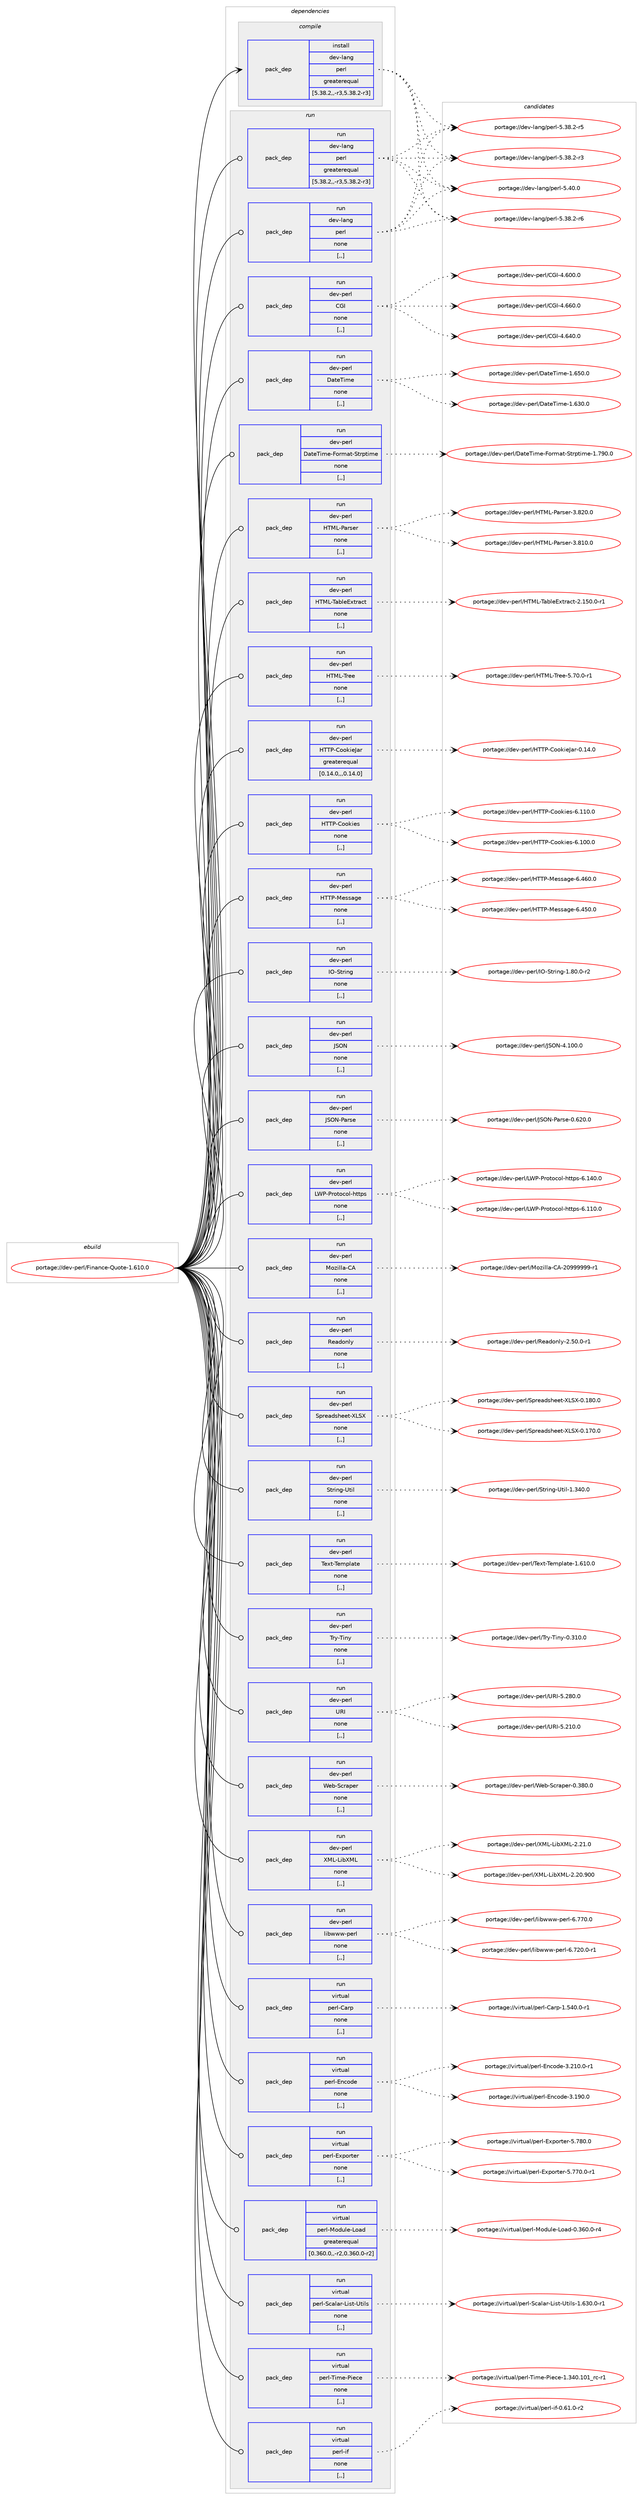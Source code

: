 digraph prolog {

# *************
# Graph options
# *************

newrank=true;
concentrate=true;
compound=true;
graph [rankdir=LR,fontname=Helvetica,fontsize=10,ranksep=1.5];#, ranksep=2.5, nodesep=0.2];
edge  [arrowhead=vee];
node  [fontname=Helvetica,fontsize=10];

# **********
# The ebuild
# **********

subgraph cluster_leftcol {
color=gray;
label=<<i>ebuild</i>>;
id [label="portage://dev-perl/Finance-Quote-1.610.0", color=red, width=4, href="../dev-perl/Finance-Quote-1.610.0.svg"];
}

# ****************
# The dependencies
# ****************

subgraph cluster_midcol {
color=gray;
label=<<i>dependencies</i>>;
subgraph cluster_compile {
fillcolor="#eeeeee";
style=filled;
label=<<i>compile</i>>;
subgraph pack99646 {
dependency130737 [label=<<TABLE BORDER="0" CELLBORDER="1" CELLSPACING="0" CELLPADDING="4" WIDTH="220"><TR><TD ROWSPAN="6" CELLPADDING="30">pack_dep</TD></TR><TR><TD WIDTH="110">install</TD></TR><TR><TD>dev-lang</TD></TR><TR><TD>perl</TD></TR><TR><TD>greaterequal</TD></TR><TR><TD>[5.38.2,,-r3,5.38.2-r3]</TD></TR></TABLE>>, shape=none, color=blue];
}
id:e -> dependency130737:w [weight=20,style="solid",arrowhead="vee"];
}
subgraph cluster_compileandrun {
fillcolor="#eeeeee";
style=filled;
label=<<i>compile and run</i>>;
}
subgraph cluster_run {
fillcolor="#eeeeee";
style=filled;
label=<<i>run</i>>;
subgraph pack99647 {
dependency130738 [label=<<TABLE BORDER="0" CELLBORDER="1" CELLSPACING="0" CELLPADDING="4" WIDTH="220"><TR><TD ROWSPAN="6" CELLPADDING="30">pack_dep</TD></TR><TR><TD WIDTH="110">run</TD></TR><TR><TD>dev-lang</TD></TR><TR><TD>perl</TD></TR><TR><TD>greaterequal</TD></TR><TR><TD>[5.38.2,,-r3,5.38.2-r3]</TD></TR></TABLE>>, shape=none, color=blue];
}
id:e -> dependency130738:w [weight=20,style="solid",arrowhead="odot"];
subgraph pack99648 {
dependency130739 [label=<<TABLE BORDER="0" CELLBORDER="1" CELLSPACING="0" CELLPADDING="4" WIDTH="220"><TR><TD ROWSPAN="6" CELLPADDING="30">pack_dep</TD></TR><TR><TD WIDTH="110">run</TD></TR><TR><TD>dev-lang</TD></TR><TR><TD>perl</TD></TR><TR><TD>none</TD></TR><TR><TD>[,,]</TD></TR></TABLE>>, shape=none, color=blue];
}
id:e -> dependency130739:w [weight=20,style="solid",arrowhead="odot"];
subgraph pack99649 {
dependency130740 [label=<<TABLE BORDER="0" CELLBORDER="1" CELLSPACING="0" CELLPADDING="4" WIDTH="220"><TR><TD ROWSPAN="6" CELLPADDING="30">pack_dep</TD></TR><TR><TD WIDTH="110">run</TD></TR><TR><TD>dev-perl</TD></TR><TR><TD>CGI</TD></TR><TR><TD>none</TD></TR><TR><TD>[,,]</TD></TR></TABLE>>, shape=none, color=blue];
}
id:e -> dependency130740:w [weight=20,style="solid",arrowhead="odot"];
subgraph pack99650 {
dependency130741 [label=<<TABLE BORDER="0" CELLBORDER="1" CELLSPACING="0" CELLPADDING="4" WIDTH="220"><TR><TD ROWSPAN="6" CELLPADDING="30">pack_dep</TD></TR><TR><TD WIDTH="110">run</TD></TR><TR><TD>dev-perl</TD></TR><TR><TD>DateTime</TD></TR><TR><TD>none</TD></TR><TR><TD>[,,]</TD></TR></TABLE>>, shape=none, color=blue];
}
id:e -> dependency130741:w [weight=20,style="solid",arrowhead="odot"];
subgraph pack99651 {
dependency130742 [label=<<TABLE BORDER="0" CELLBORDER="1" CELLSPACING="0" CELLPADDING="4" WIDTH="220"><TR><TD ROWSPAN="6" CELLPADDING="30">pack_dep</TD></TR><TR><TD WIDTH="110">run</TD></TR><TR><TD>dev-perl</TD></TR><TR><TD>DateTime-Format-Strptime</TD></TR><TR><TD>none</TD></TR><TR><TD>[,,]</TD></TR></TABLE>>, shape=none, color=blue];
}
id:e -> dependency130742:w [weight=20,style="solid",arrowhead="odot"];
subgraph pack99652 {
dependency130743 [label=<<TABLE BORDER="0" CELLBORDER="1" CELLSPACING="0" CELLPADDING="4" WIDTH="220"><TR><TD ROWSPAN="6" CELLPADDING="30">pack_dep</TD></TR><TR><TD WIDTH="110">run</TD></TR><TR><TD>dev-perl</TD></TR><TR><TD>HTML-Parser</TD></TR><TR><TD>none</TD></TR><TR><TD>[,,]</TD></TR></TABLE>>, shape=none, color=blue];
}
id:e -> dependency130743:w [weight=20,style="solid",arrowhead="odot"];
subgraph pack99653 {
dependency130744 [label=<<TABLE BORDER="0" CELLBORDER="1" CELLSPACING="0" CELLPADDING="4" WIDTH="220"><TR><TD ROWSPAN="6" CELLPADDING="30">pack_dep</TD></TR><TR><TD WIDTH="110">run</TD></TR><TR><TD>dev-perl</TD></TR><TR><TD>HTML-TableExtract</TD></TR><TR><TD>none</TD></TR><TR><TD>[,,]</TD></TR></TABLE>>, shape=none, color=blue];
}
id:e -> dependency130744:w [weight=20,style="solid",arrowhead="odot"];
subgraph pack99654 {
dependency130745 [label=<<TABLE BORDER="0" CELLBORDER="1" CELLSPACING="0" CELLPADDING="4" WIDTH="220"><TR><TD ROWSPAN="6" CELLPADDING="30">pack_dep</TD></TR><TR><TD WIDTH="110">run</TD></TR><TR><TD>dev-perl</TD></TR><TR><TD>HTML-Tree</TD></TR><TR><TD>none</TD></TR><TR><TD>[,,]</TD></TR></TABLE>>, shape=none, color=blue];
}
id:e -> dependency130745:w [weight=20,style="solid",arrowhead="odot"];
subgraph pack99655 {
dependency130746 [label=<<TABLE BORDER="0" CELLBORDER="1" CELLSPACING="0" CELLPADDING="4" WIDTH="220"><TR><TD ROWSPAN="6" CELLPADDING="30">pack_dep</TD></TR><TR><TD WIDTH="110">run</TD></TR><TR><TD>dev-perl</TD></TR><TR><TD>HTTP-CookieJar</TD></TR><TR><TD>greaterequal</TD></TR><TR><TD>[0.14.0,,,0.14.0]</TD></TR></TABLE>>, shape=none, color=blue];
}
id:e -> dependency130746:w [weight=20,style="solid",arrowhead="odot"];
subgraph pack99656 {
dependency130747 [label=<<TABLE BORDER="0" CELLBORDER="1" CELLSPACING="0" CELLPADDING="4" WIDTH="220"><TR><TD ROWSPAN="6" CELLPADDING="30">pack_dep</TD></TR><TR><TD WIDTH="110">run</TD></TR><TR><TD>dev-perl</TD></TR><TR><TD>HTTP-Cookies</TD></TR><TR><TD>none</TD></TR><TR><TD>[,,]</TD></TR></TABLE>>, shape=none, color=blue];
}
id:e -> dependency130747:w [weight=20,style="solid",arrowhead="odot"];
subgraph pack99657 {
dependency130748 [label=<<TABLE BORDER="0" CELLBORDER="1" CELLSPACING="0" CELLPADDING="4" WIDTH="220"><TR><TD ROWSPAN="6" CELLPADDING="30">pack_dep</TD></TR><TR><TD WIDTH="110">run</TD></TR><TR><TD>dev-perl</TD></TR><TR><TD>HTTP-Message</TD></TR><TR><TD>none</TD></TR><TR><TD>[,,]</TD></TR></TABLE>>, shape=none, color=blue];
}
id:e -> dependency130748:w [weight=20,style="solid",arrowhead="odot"];
subgraph pack99658 {
dependency130749 [label=<<TABLE BORDER="0" CELLBORDER="1" CELLSPACING="0" CELLPADDING="4" WIDTH="220"><TR><TD ROWSPAN="6" CELLPADDING="30">pack_dep</TD></TR><TR><TD WIDTH="110">run</TD></TR><TR><TD>dev-perl</TD></TR><TR><TD>IO-String</TD></TR><TR><TD>none</TD></TR><TR><TD>[,,]</TD></TR></TABLE>>, shape=none, color=blue];
}
id:e -> dependency130749:w [weight=20,style="solid",arrowhead="odot"];
subgraph pack99659 {
dependency130750 [label=<<TABLE BORDER="0" CELLBORDER="1" CELLSPACING="0" CELLPADDING="4" WIDTH="220"><TR><TD ROWSPAN="6" CELLPADDING="30">pack_dep</TD></TR><TR><TD WIDTH="110">run</TD></TR><TR><TD>dev-perl</TD></TR><TR><TD>JSON</TD></TR><TR><TD>none</TD></TR><TR><TD>[,,]</TD></TR></TABLE>>, shape=none, color=blue];
}
id:e -> dependency130750:w [weight=20,style="solid",arrowhead="odot"];
subgraph pack99660 {
dependency130751 [label=<<TABLE BORDER="0" CELLBORDER="1" CELLSPACING="0" CELLPADDING="4" WIDTH="220"><TR><TD ROWSPAN="6" CELLPADDING="30">pack_dep</TD></TR><TR><TD WIDTH="110">run</TD></TR><TR><TD>dev-perl</TD></TR><TR><TD>JSON-Parse</TD></TR><TR><TD>none</TD></TR><TR><TD>[,,]</TD></TR></TABLE>>, shape=none, color=blue];
}
id:e -> dependency130751:w [weight=20,style="solid",arrowhead="odot"];
subgraph pack99661 {
dependency130752 [label=<<TABLE BORDER="0" CELLBORDER="1" CELLSPACING="0" CELLPADDING="4" WIDTH="220"><TR><TD ROWSPAN="6" CELLPADDING="30">pack_dep</TD></TR><TR><TD WIDTH="110">run</TD></TR><TR><TD>dev-perl</TD></TR><TR><TD>LWP-Protocol-https</TD></TR><TR><TD>none</TD></TR><TR><TD>[,,]</TD></TR></TABLE>>, shape=none, color=blue];
}
id:e -> dependency130752:w [weight=20,style="solid",arrowhead="odot"];
subgraph pack99662 {
dependency130753 [label=<<TABLE BORDER="0" CELLBORDER="1" CELLSPACING="0" CELLPADDING="4" WIDTH="220"><TR><TD ROWSPAN="6" CELLPADDING="30">pack_dep</TD></TR><TR><TD WIDTH="110">run</TD></TR><TR><TD>dev-perl</TD></TR><TR><TD>Mozilla-CA</TD></TR><TR><TD>none</TD></TR><TR><TD>[,,]</TD></TR></TABLE>>, shape=none, color=blue];
}
id:e -> dependency130753:w [weight=20,style="solid",arrowhead="odot"];
subgraph pack99663 {
dependency130754 [label=<<TABLE BORDER="0" CELLBORDER="1" CELLSPACING="0" CELLPADDING="4" WIDTH="220"><TR><TD ROWSPAN="6" CELLPADDING="30">pack_dep</TD></TR><TR><TD WIDTH="110">run</TD></TR><TR><TD>dev-perl</TD></TR><TR><TD>Readonly</TD></TR><TR><TD>none</TD></TR><TR><TD>[,,]</TD></TR></TABLE>>, shape=none, color=blue];
}
id:e -> dependency130754:w [weight=20,style="solid",arrowhead="odot"];
subgraph pack99664 {
dependency130755 [label=<<TABLE BORDER="0" CELLBORDER="1" CELLSPACING="0" CELLPADDING="4" WIDTH="220"><TR><TD ROWSPAN="6" CELLPADDING="30">pack_dep</TD></TR><TR><TD WIDTH="110">run</TD></TR><TR><TD>dev-perl</TD></TR><TR><TD>Spreadsheet-XLSX</TD></TR><TR><TD>none</TD></TR><TR><TD>[,,]</TD></TR></TABLE>>, shape=none, color=blue];
}
id:e -> dependency130755:w [weight=20,style="solid",arrowhead="odot"];
subgraph pack99665 {
dependency130756 [label=<<TABLE BORDER="0" CELLBORDER="1" CELLSPACING="0" CELLPADDING="4" WIDTH="220"><TR><TD ROWSPAN="6" CELLPADDING="30">pack_dep</TD></TR><TR><TD WIDTH="110">run</TD></TR><TR><TD>dev-perl</TD></TR><TR><TD>String-Util</TD></TR><TR><TD>none</TD></TR><TR><TD>[,,]</TD></TR></TABLE>>, shape=none, color=blue];
}
id:e -> dependency130756:w [weight=20,style="solid",arrowhead="odot"];
subgraph pack99666 {
dependency130757 [label=<<TABLE BORDER="0" CELLBORDER="1" CELLSPACING="0" CELLPADDING="4" WIDTH="220"><TR><TD ROWSPAN="6" CELLPADDING="30">pack_dep</TD></TR><TR><TD WIDTH="110">run</TD></TR><TR><TD>dev-perl</TD></TR><TR><TD>Text-Template</TD></TR><TR><TD>none</TD></TR><TR><TD>[,,]</TD></TR></TABLE>>, shape=none, color=blue];
}
id:e -> dependency130757:w [weight=20,style="solid",arrowhead="odot"];
subgraph pack99667 {
dependency130758 [label=<<TABLE BORDER="0" CELLBORDER="1" CELLSPACING="0" CELLPADDING="4" WIDTH="220"><TR><TD ROWSPAN="6" CELLPADDING="30">pack_dep</TD></TR><TR><TD WIDTH="110">run</TD></TR><TR><TD>dev-perl</TD></TR><TR><TD>Try-Tiny</TD></TR><TR><TD>none</TD></TR><TR><TD>[,,]</TD></TR></TABLE>>, shape=none, color=blue];
}
id:e -> dependency130758:w [weight=20,style="solid",arrowhead="odot"];
subgraph pack99668 {
dependency130759 [label=<<TABLE BORDER="0" CELLBORDER="1" CELLSPACING="0" CELLPADDING="4" WIDTH="220"><TR><TD ROWSPAN="6" CELLPADDING="30">pack_dep</TD></TR><TR><TD WIDTH="110">run</TD></TR><TR><TD>dev-perl</TD></TR><TR><TD>URI</TD></TR><TR><TD>none</TD></TR><TR><TD>[,,]</TD></TR></TABLE>>, shape=none, color=blue];
}
id:e -> dependency130759:w [weight=20,style="solid",arrowhead="odot"];
subgraph pack99669 {
dependency130760 [label=<<TABLE BORDER="0" CELLBORDER="1" CELLSPACING="0" CELLPADDING="4" WIDTH="220"><TR><TD ROWSPAN="6" CELLPADDING="30">pack_dep</TD></TR><TR><TD WIDTH="110">run</TD></TR><TR><TD>dev-perl</TD></TR><TR><TD>Web-Scraper</TD></TR><TR><TD>none</TD></TR><TR><TD>[,,]</TD></TR></TABLE>>, shape=none, color=blue];
}
id:e -> dependency130760:w [weight=20,style="solid",arrowhead="odot"];
subgraph pack99670 {
dependency130761 [label=<<TABLE BORDER="0" CELLBORDER="1" CELLSPACING="0" CELLPADDING="4" WIDTH="220"><TR><TD ROWSPAN="6" CELLPADDING="30">pack_dep</TD></TR><TR><TD WIDTH="110">run</TD></TR><TR><TD>dev-perl</TD></TR><TR><TD>XML-LibXML</TD></TR><TR><TD>none</TD></TR><TR><TD>[,,]</TD></TR></TABLE>>, shape=none, color=blue];
}
id:e -> dependency130761:w [weight=20,style="solid",arrowhead="odot"];
subgraph pack99671 {
dependency130762 [label=<<TABLE BORDER="0" CELLBORDER="1" CELLSPACING="0" CELLPADDING="4" WIDTH="220"><TR><TD ROWSPAN="6" CELLPADDING="30">pack_dep</TD></TR><TR><TD WIDTH="110">run</TD></TR><TR><TD>dev-perl</TD></TR><TR><TD>libwww-perl</TD></TR><TR><TD>none</TD></TR><TR><TD>[,,]</TD></TR></TABLE>>, shape=none, color=blue];
}
id:e -> dependency130762:w [weight=20,style="solid",arrowhead="odot"];
subgraph pack99672 {
dependency130763 [label=<<TABLE BORDER="0" CELLBORDER="1" CELLSPACING="0" CELLPADDING="4" WIDTH="220"><TR><TD ROWSPAN="6" CELLPADDING="30">pack_dep</TD></TR><TR><TD WIDTH="110">run</TD></TR><TR><TD>virtual</TD></TR><TR><TD>perl-Carp</TD></TR><TR><TD>none</TD></TR><TR><TD>[,,]</TD></TR></TABLE>>, shape=none, color=blue];
}
id:e -> dependency130763:w [weight=20,style="solid",arrowhead="odot"];
subgraph pack99673 {
dependency130764 [label=<<TABLE BORDER="0" CELLBORDER="1" CELLSPACING="0" CELLPADDING="4" WIDTH="220"><TR><TD ROWSPAN="6" CELLPADDING="30">pack_dep</TD></TR><TR><TD WIDTH="110">run</TD></TR><TR><TD>virtual</TD></TR><TR><TD>perl-Encode</TD></TR><TR><TD>none</TD></TR><TR><TD>[,,]</TD></TR></TABLE>>, shape=none, color=blue];
}
id:e -> dependency130764:w [weight=20,style="solid",arrowhead="odot"];
subgraph pack99674 {
dependency130765 [label=<<TABLE BORDER="0" CELLBORDER="1" CELLSPACING="0" CELLPADDING="4" WIDTH="220"><TR><TD ROWSPAN="6" CELLPADDING="30">pack_dep</TD></TR><TR><TD WIDTH="110">run</TD></TR><TR><TD>virtual</TD></TR><TR><TD>perl-Exporter</TD></TR><TR><TD>none</TD></TR><TR><TD>[,,]</TD></TR></TABLE>>, shape=none, color=blue];
}
id:e -> dependency130765:w [weight=20,style="solid",arrowhead="odot"];
subgraph pack99675 {
dependency130766 [label=<<TABLE BORDER="0" CELLBORDER="1" CELLSPACING="0" CELLPADDING="4" WIDTH="220"><TR><TD ROWSPAN="6" CELLPADDING="30">pack_dep</TD></TR><TR><TD WIDTH="110">run</TD></TR><TR><TD>virtual</TD></TR><TR><TD>perl-Module-Load</TD></TR><TR><TD>greaterequal</TD></TR><TR><TD>[0.360.0,,-r2,0.360.0-r2]</TD></TR></TABLE>>, shape=none, color=blue];
}
id:e -> dependency130766:w [weight=20,style="solid",arrowhead="odot"];
subgraph pack99676 {
dependency130767 [label=<<TABLE BORDER="0" CELLBORDER="1" CELLSPACING="0" CELLPADDING="4" WIDTH="220"><TR><TD ROWSPAN="6" CELLPADDING="30">pack_dep</TD></TR><TR><TD WIDTH="110">run</TD></TR><TR><TD>virtual</TD></TR><TR><TD>perl-Scalar-List-Utils</TD></TR><TR><TD>none</TD></TR><TR><TD>[,,]</TD></TR></TABLE>>, shape=none, color=blue];
}
id:e -> dependency130767:w [weight=20,style="solid",arrowhead="odot"];
subgraph pack99677 {
dependency130768 [label=<<TABLE BORDER="0" CELLBORDER="1" CELLSPACING="0" CELLPADDING="4" WIDTH="220"><TR><TD ROWSPAN="6" CELLPADDING="30">pack_dep</TD></TR><TR><TD WIDTH="110">run</TD></TR><TR><TD>virtual</TD></TR><TR><TD>perl-Time-Piece</TD></TR><TR><TD>none</TD></TR><TR><TD>[,,]</TD></TR></TABLE>>, shape=none, color=blue];
}
id:e -> dependency130768:w [weight=20,style="solid",arrowhead="odot"];
subgraph pack99678 {
dependency130769 [label=<<TABLE BORDER="0" CELLBORDER="1" CELLSPACING="0" CELLPADDING="4" WIDTH="220"><TR><TD ROWSPAN="6" CELLPADDING="30">pack_dep</TD></TR><TR><TD WIDTH="110">run</TD></TR><TR><TD>virtual</TD></TR><TR><TD>perl-if</TD></TR><TR><TD>none</TD></TR><TR><TD>[,,]</TD></TR></TABLE>>, shape=none, color=blue];
}
id:e -> dependency130769:w [weight=20,style="solid",arrowhead="odot"];
}
}

# **************
# The candidates
# **************

subgraph cluster_choices {
rank=same;
color=gray;
label=<<i>candidates</i>>;

subgraph choice99646 {
color=black;
nodesep=1;
choice10010111845108971101034711210111410845534652484648 [label="portage://dev-lang/perl-5.40.0", color=red, width=4,href="../dev-lang/perl-5.40.0.svg"];
choice100101118451089711010347112101114108455346515646504511454 [label="portage://dev-lang/perl-5.38.2-r6", color=red, width=4,href="../dev-lang/perl-5.38.2-r6.svg"];
choice100101118451089711010347112101114108455346515646504511453 [label="portage://dev-lang/perl-5.38.2-r5", color=red, width=4,href="../dev-lang/perl-5.38.2-r5.svg"];
choice100101118451089711010347112101114108455346515646504511451 [label="portage://dev-lang/perl-5.38.2-r3", color=red, width=4,href="../dev-lang/perl-5.38.2-r3.svg"];
dependency130737:e -> choice10010111845108971101034711210111410845534652484648:w [style=dotted,weight="100"];
dependency130737:e -> choice100101118451089711010347112101114108455346515646504511454:w [style=dotted,weight="100"];
dependency130737:e -> choice100101118451089711010347112101114108455346515646504511453:w [style=dotted,weight="100"];
dependency130737:e -> choice100101118451089711010347112101114108455346515646504511451:w [style=dotted,weight="100"];
}
subgraph choice99647 {
color=black;
nodesep=1;
choice10010111845108971101034711210111410845534652484648 [label="portage://dev-lang/perl-5.40.0", color=red, width=4,href="../dev-lang/perl-5.40.0.svg"];
choice100101118451089711010347112101114108455346515646504511454 [label="portage://dev-lang/perl-5.38.2-r6", color=red, width=4,href="../dev-lang/perl-5.38.2-r6.svg"];
choice100101118451089711010347112101114108455346515646504511453 [label="portage://dev-lang/perl-5.38.2-r5", color=red, width=4,href="../dev-lang/perl-5.38.2-r5.svg"];
choice100101118451089711010347112101114108455346515646504511451 [label="portage://dev-lang/perl-5.38.2-r3", color=red, width=4,href="../dev-lang/perl-5.38.2-r3.svg"];
dependency130738:e -> choice10010111845108971101034711210111410845534652484648:w [style=dotted,weight="100"];
dependency130738:e -> choice100101118451089711010347112101114108455346515646504511454:w [style=dotted,weight="100"];
dependency130738:e -> choice100101118451089711010347112101114108455346515646504511453:w [style=dotted,weight="100"];
dependency130738:e -> choice100101118451089711010347112101114108455346515646504511451:w [style=dotted,weight="100"];
}
subgraph choice99648 {
color=black;
nodesep=1;
choice10010111845108971101034711210111410845534652484648 [label="portage://dev-lang/perl-5.40.0", color=red, width=4,href="../dev-lang/perl-5.40.0.svg"];
choice100101118451089711010347112101114108455346515646504511454 [label="portage://dev-lang/perl-5.38.2-r6", color=red, width=4,href="../dev-lang/perl-5.38.2-r6.svg"];
choice100101118451089711010347112101114108455346515646504511453 [label="portage://dev-lang/perl-5.38.2-r5", color=red, width=4,href="../dev-lang/perl-5.38.2-r5.svg"];
choice100101118451089711010347112101114108455346515646504511451 [label="portage://dev-lang/perl-5.38.2-r3", color=red, width=4,href="../dev-lang/perl-5.38.2-r3.svg"];
dependency130739:e -> choice10010111845108971101034711210111410845534652484648:w [style=dotted,weight="100"];
dependency130739:e -> choice100101118451089711010347112101114108455346515646504511454:w [style=dotted,weight="100"];
dependency130739:e -> choice100101118451089711010347112101114108455346515646504511453:w [style=dotted,weight="100"];
dependency130739:e -> choice100101118451089711010347112101114108455346515646504511451:w [style=dotted,weight="100"];
}
subgraph choice99649 {
color=black;
nodesep=1;
choice10010111845112101114108476771734552465454484648 [label="portage://dev-perl/CGI-4.660.0", color=red, width=4,href="../dev-perl/CGI-4.660.0.svg"];
choice10010111845112101114108476771734552465452484648 [label="portage://dev-perl/CGI-4.640.0", color=red, width=4,href="../dev-perl/CGI-4.640.0.svg"];
choice10010111845112101114108476771734552465448484648 [label="portage://dev-perl/CGI-4.600.0", color=red, width=4,href="../dev-perl/CGI-4.600.0.svg"];
dependency130740:e -> choice10010111845112101114108476771734552465454484648:w [style=dotted,weight="100"];
dependency130740:e -> choice10010111845112101114108476771734552465452484648:w [style=dotted,weight="100"];
dependency130740:e -> choice10010111845112101114108476771734552465448484648:w [style=dotted,weight="100"];
}
subgraph choice99650 {
color=black;
nodesep=1;
choice10010111845112101114108476897116101841051091014549465453484648 [label="portage://dev-perl/DateTime-1.650.0", color=red, width=4,href="../dev-perl/DateTime-1.650.0.svg"];
choice10010111845112101114108476897116101841051091014549465451484648 [label="portage://dev-perl/DateTime-1.630.0", color=red, width=4,href="../dev-perl/DateTime-1.630.0.svg"];
dependency130741:e -> choice10010111845112101114108476897116101841051091014549465453484648:w [style=dotted,weight="100"];
dependency130741:e -> choice10010111845112101114108476897116101841051091014549465451484648:w [style=dotted,weight="100"];
}
subgraph choice99651 {
color=black;
nodesep=1;
choice100101118451121011141084768971161018410510910145701111141099711645831161141121161051091014549465557484648 [label="portage://dev-perl/DateTime-Format-Strptime-1.790.0", color=red, width=4,href="../dev-perl/DateTime-Format-Strptime-1.790.0.svg"];
dependency130742:e -> choice100101118451121011141084768971161018410510910145701111141099711645831161141121161051091014549465557484648:w [style=dotted,weight="100"];
}
subgraph choice99652 {
color=black;
nodesep=1;
choice1001011184511210111410847728477764580971141151011144551465650484648 [label="portage://dev-perl/HTML-Parser-3.820.0", color=red, width=4,href="../dev-perl/HTML-Parser-3.820.0.svg"];
choice1001011184511210111410847728477764580971141151011144551465649484648 [label="portage://dev-perl/HTML-Parser-3.810.0", color=red, width=4,href="../dev-perl/HTML-Parser-3.810.0.svg"];
dependency130743:e -> choice1001011184511210111410847728477764580971141151011144551465650484648:w [style=dotted,weight="100"];
dependency130743:e -> choice1001011184511210111410847728477764580971141151011144551465649484648:w [style=dotted,weight="100"];
}
subgraph choice99653 {
color=black;
nodesep=1;
choice1001011184511210111410847728477764584979810810169120116114979911645504649534846484511449 [label="portage://dev-perl/HTML-TableExtract-2.150.0-r1", color=red, width=4,href="../dev-perl/HTML-TableExtract-2.150.0-r1.svg"];
dependency130744:e -> choice1001011184511210111410847728477764584979810810169120116114979911645504649534846484511449:w [style=dotted,weight="100"];
}
subgraph choice99654 {
color=black;
nodesep=1;
choice1001011184511210111410847728477764584114101101455346554846484511449 [label="portage://dev-perl/HTML-Tree-5.70.0-r1", color=red, width=4,href="../dev-perl/HTML-Tree-5.70.0-r1.svg"];
dependency130745:e -> choice1001011184511210111410847728477764584114101101455346554846484511449:w [style=dotted,weight="100"];
}
subgraph choice99655 {
color=black;
nodesep=1;
choice1001011184511210111410847728484804567111111107105101749711445484649524648 [label="portage://dev-perl/HTTP-CookieJar-0.14.0", color=red, width=4,href="../dev-perl/HTTP-CookieJar-0.14.0.svg"];
dependency130746:e -> choice1001011184511210111410847728484804567111111107105101749711445484649524648:w [style=dotted,weight="100"];
}
subgraph choice99656 {
color=black;
nodesep=1;
choice10010111845112101114108477284848045671111111071051011154554464949484648 [label="portage://dev-perl/HTTP-Cookies-6.110.0", color=red, width=4,href="../dev-perl/HTTP-Cookies-6.110.0.svg"];
choice10010111845112101114108477284848045671111111071051011154554464948484648 [label="portage://dev-perl/HTTP-Cookies-6.100.0", color=red, width=4,href="../dev-perl/HTTP-Cookies-6.100.0.svg"];
dependency130747:e -> choice10010111845112101114108477284848045671111111071051011154554464949484648:w [style=dotted,weight="100"];
dependency130747:e -> choice10010111845112101114108477284848045671111111071051011154554464948484648:w [style=dotted,weight="100"];
}
subgraph choice99657 {
color=black;
nodesep=1;
choice1001011184511210111410847728484804577101115115971031014554465254484648 [label="portage://dev-perl/HTTP-Message-6.460.0", color=red, width=4,href="../dev-perl/HTTP-Message-6.460.0.svg"];
choice1001011184511210111410847728484804577101115115971031014554465253484648 [label="portage://dev-perl/HTTP-Message-6.450.0", color=red, width=4,href="../dev-perl/HTTP-Message-6.450.0.svg"];
dependency130748:e -> choice1001011184511210111410847728484804577101115115971031014554465254484648:w [style=dotted,weight="100"];
dependency130748:e -> choice1001011184511210111410847728484804577101115115971031014554465253484648:w [style=dotted,weight="100"];
}
subgraph choice99658 {
color=black;
nodesep=1;
choice100101118451121011141084773794583116114105110103454946564846484511450 [label="portage://dev-perl/IO-String-1.80.0-r2", color=red, width=4,href="../dev-perl/IO-String-1.80.0-r2.svg"];
dependency130749:e -> choice100101118451121011141084773794583116114105110103454946564846484511450:w [style=dotted,weight="100"];
}
subgraph choice99659 {
color=black;
nodesep=1;
choice1001011184511210111410847748379784552464948484648 [label="portage://dev-perl/JSON-4.100.0", color=red, width=4,href="../dev-perl/JSON-4.100.0.svg"];
dependency130750:e -> choice1001011184511210111410847748379784552464948484648:w [style=dotted,weight="100"];
}
subgraph choice99660 {
color=black;
nodesep=1;
choice1001011184511210111410847748379784580971141151014548465450484648 [label="portage://dev-perl/JSON-Parse-0.620.0", color=red, width=4,href="../dev-perl/JSON-Parse-0.620.0.svg"];
dependency130751:e -> choice1001011184511210111410847748379784580971141151014548465450484648:w [style=dotted,weight="100"];
}
subgraph choice99661 {
color=black;
nodesep=1;
choice1001011184511210111410847768780458011411111611199111108451041161161121154554464952484648 [label="portage://dev-perl/LWP-Protocol-https-6.140.0", color=red, width=4,href="../dev-perl/LWP-Protocol-https-6.140.0.svg"];
choice1001011184511210111410847768780458011411111611199111108451041161161121154554464949484648 [label="portage://dev-perl/LWP-Protocol-https-6.110.0", color=red, width=4,href="../dev-perl/LWP-Protocol-https-6.110.0.svg"];
dependency130752:e -> choice1001011184511210111410847768780458011411111611199111108451041161161121154554464952484648:w [style=dotted,weight="100"];
dependency130752:e -> choice1001011184511210111410847768780458011411111611199111108451041161161121154554464949484648:w [style=dotted,weight="100"];
}
subgraph choice99662 {
color=black;
nodesep=1;
choice100101118451121011141084777111122105108108974567654550485757575757574511449 [label="portage://dev-perl/Mozilla-CA-20999999-r1", color=red, width=4,href="../dev-perl/Mozilla-CA-20999999-r1.svg"];
dependency130753:e -> choice100101118451121011141084777111122105108108974567654550485757575757574511449:w [style=dotted,weight="100"];
}
subgraph choice99663 {
color=black;
nodesep=1;
choice10010111845112101114108478210197100111110108121455046534846484511449 [label="portage://dev-perl/Readonly-2.50.0-r1", color=red, width=4,href="../dev-perl/Readonly-2.50.0-r1.svg"];
dependency130754:e -> choice10010111845112101114108478210197100111110108121455046534846484511449:w [style=dotted,weight="100"];
}
subgraph choice99664 {
color=black;
nodesep=1;
choice1001011184511210111410847831121141019710011510410110111645887683884548464956484648 [label="portage://dev-perl/Spreadsheet-XLSX-0.180.0", color=red, width=4,href="../dev-perl/Spreadsheet-XLSX-0.180.0.svg"];
choice1001011184511210111410847831121141019710011510410110111645887683884548464955484648 [label="portage://dev-perl/Spreadsheet-XLSX-0.170.0", color=red, width=4,href="../dev-perl/Spreadsheet-XLSX-0.170.0.svg"];
dependency130755:e -> choice1001011184511210111410847831121141019710011510410110111645887683884548464956484648:w [style=dotted,weight="100"];
dependency130755:e -> choice1001011184511210111410847831121141019710011510410110111645887683884548464955484648:w [style=dotted,weight="100"];
}
subgraph choice99665 {
color=black;
nodesep=1;
choice10010111845112101114108478311611410511010345851161051084549465152484648 [label="portage://dev-perl/String-Util-1.340.0", color=red, width=4,href="../dev-perl/String-Util-1.340.0.svg"];
dependency130756:e -> choice10010111845112101114108478311611410511010345851161051084549465152484648:w [style=dotted,weight="100"];
}
subgraph choice99666 {
color=black;
nodesep=1;
choice1001011184511210111410847841011201164584101109112108971161014549465449484648 [label="portage://dev-perl/Text-Template-1.610.0", color=red, width=4,href="../dev-perl/Text-Template-1.610.0.svg"];
dependency130757:e -> choice1001011184511210111410847841011201164584101109112108971161014549465449484648:w [style=dotted,weight="100"];
}
subgraph choice99667 {
color=black;
nodesep=1;
choice10010111845112101114108478411412145841051101214548465149484648 [label="portage://dev-perl/Try-Tiny-0.310.0", color=red, width=4,href="../dev-perl/Try-Tiny-0.310.0.svg"];
dependency130758:e -> choice10010111845112101114108478411412145841051101214548465149484648:w [style=dotted,weight="100"];
}
subgraph choice99668 {
color=black;
nodesep=1;
choice10010111845112101114108478582734553465056484648 [label="portage://dev-perl/URI-5.280.0", color=red, width=4,href="../dev-perl/URI-5.280.0.svg"];
choice10010111845112101114108478582734553465049484648 [label="portage://dev-perl/URI-5.210.0", color=red, width=4,href="../dev-perl/URI-5.210.0.svg"];
dependency130759:e -> choice10010111845112101114108478582734553465056484648:w [style=dotted,weight="100"];
dependency130759:e -> choice10010111845112101114108478582734553465049484648:w [style=dotted,weight="100"];
}
subgraph choice99669 {
color=black;
nodesep=1;
choice10010111845112101114108478710198458399114971121011144548465156484648 [label="portage://dev-perl/Web-Scraper-0.380.0", color=red, width=4,href="../dev-perl/Web-Scraper-0.380.0.svg"];
dependency130760:e -> choice10010111845112101114108478710198458399114971121011144548465156484648:w [style=dotted,weight="100"];
}
subgraph choice99670 {
color=black;
nodesep=1;
choice100101118451121011141084788777645761059888777645504650494648 [label="portage://dev-perl/XML-LibXML-2.21.0", color=red, width=4,href="../dev-perl/XML-LibXML-2.21.0.svg"];
choice1001011184511210111410847887776457610598887776455046504846574848 [label="portage://dev-perl/XML-LibXML-2.20.900", color=red, width=4,href="../dev-perl/XML-LibXML-2.20.900.svg"];
dependency130761:e -> choice100101118451121011141084788777645761059888777645504650494648:w [style=dotted,weight="100"];
dependency130761:e -> choice1001011184511210111410847887776457610598887776455046504846574848:w [style=dotted,weight="100"];
}
subgraph choice99671 {
color=black;
nodesep=1;
choice100101118451121011141084710810598119119119451121011141084554465555484648 [label="portage://dev-perl/libwww-perl-6.770.0", color=red, width=4,href="../dev-perl/libwww-perl-6.770.0.svg"];
choice1001011184511210111410847108105981191191194511210111410845544655504846484511449 [label="portage://dev-perl/libwww-perl-6.720.0-r1", color=red, width=4,href="../dev-perl/libwww-perl-6.720.0-r1.svg"];
dependency130762:e -> choice100101118451121011141084710810598119119119451121011141084554465555484648:w [style=dotted,weight="100"];
dependency130762:e -> choice1001011184511210111410847108105981191191194511210111410845544655504846484511449:w [style=dotted,weight="100"];
}
subgraph choice99672 {
color=black;
nodesep=1;
choice118105114116117971084711210111410845679711411245494653524846484511449 [label="portage://virtual/perl-Carp-1.540.0-r1", color=red, width=4,href="../virtual/perl-Carp-1.540.0-r1.svg"];
dependency130763:e -> choice118105114116117971084711210111410845679711411245494653524846484511449:w [style=dotted,weight="100"];
}
subgraph choice99673 {
color=black;
nodesep=1;
choice118105114116117971084711210111410845691109911110010145514650494846484511449 [label="portage://virtual/perl-Encode-3.210.0-r1", color=red, width=4,href="../virtual/perl-Encode-3.210.0-r1.svg"];
choice11810511411611797108471121011141084569110991111001014551464957484648 [label="portage://virtual/perl-Encode-3.190.0", color=red, width=4,href="../virtual/perl-Encode-3.190.0.svg"];
dependency130764:e -> choice118105114116117971084711210111410845691109911110010145514650494846484511449:w [style=dotted,weight="100"];
dependency130764:e -> choice11810511411611797108471121011141084569110991111001014551464957484648:w [style=dotted,weight="100"];
}
subgraph choice99674 {
color=black;
nodesep=1;
choice118105114116117971084711210111410845691201121111141161011144553465556484648 [label="portage://virtual/perl-Exporter-5.780.0", color=red, width=4,href="../virtual/perl-Exporter-5.780.0.svg"];
choice1181051141161179710847112101114108456912011211111411610111445534655554846484511449 [label="portage://virtual/perl-Exporter-5.770.0-r1", color=red, width=4,href="../virtual/perl-Exporter-5.770.0-r1.svg"];
dependency130765:e -> choice118105114116117971084711210111410845691201121111141161011144553465556484648:w [style=dotted,weight="100"];
dependency130765:e -> choice1181051141161179710847112101114108456912011211111411610111445534655554846484511449:w [style=dotted,weight="100"];
}
subgraph choice99675 {
color=black;
nodesep=1;
choice1181051141161179710847112101114108457711110011710810145761119710045484651544846484511452 [label="portage://virtual/perl-Module-Load-0.360.0-r4", color=red, width=4,href="../virtual/perl-Module-Load-0.360.0-r4.svg"];
dependency130766:e -> choice1181051141161179710847112101114108457711110011710810145761119710045484651544846484511452:w [style=dotted,weight="100"];
}
subgraph choice99676 {
color=black;
nodesep=1;
choice118105114116117971084711210111410845839997108971144576105115116458511610510811545494654514846484511449 [label="portage://virtual/perl-Scalar-List-Utils-1.630.0-r1", color=red, width=4,href="../virtual/perl-Scalar-List-Utils-1.630.0-r1.svg"];
dependency130767:e -> choice118105114116117971084711210111410845839997108971144576105115116458511610510811545494654514846484511449:w [style=dotted,weight="100"];
}
subgraph choice99677 {
color=black;
nodesep=1;
choice118105114116117971084711210111410845841051091014580105101991014549465152484649484995114994511449 [label="portage://virtual/perl-Time-Piece-1.340.101_rc-r1", color=red, width=4,href="../virtual/perl-Time-Piece-1.340.101_rc-r1.svg"];
dependency130768:e -> choice118105114116117971084711210111410845841051091014580105101991014549465152484649484995114994511449:w [style=dotted,weight="100"];
}
subgraph choice99678 {
color=black;
nodesep=1;
choice118105114116117971084711210111410845105102454846544946484511450 [label="portage://virtual/perl-if-0.61.0-r2", color=red, width=4,href="../virtual/perl-if-0.61.0-r2.svg"];
dependency130769:e -> choice118105114116117971084711210111410845105102454846544946484511450:w [style=dotted,weight="100"];
}
}

}
